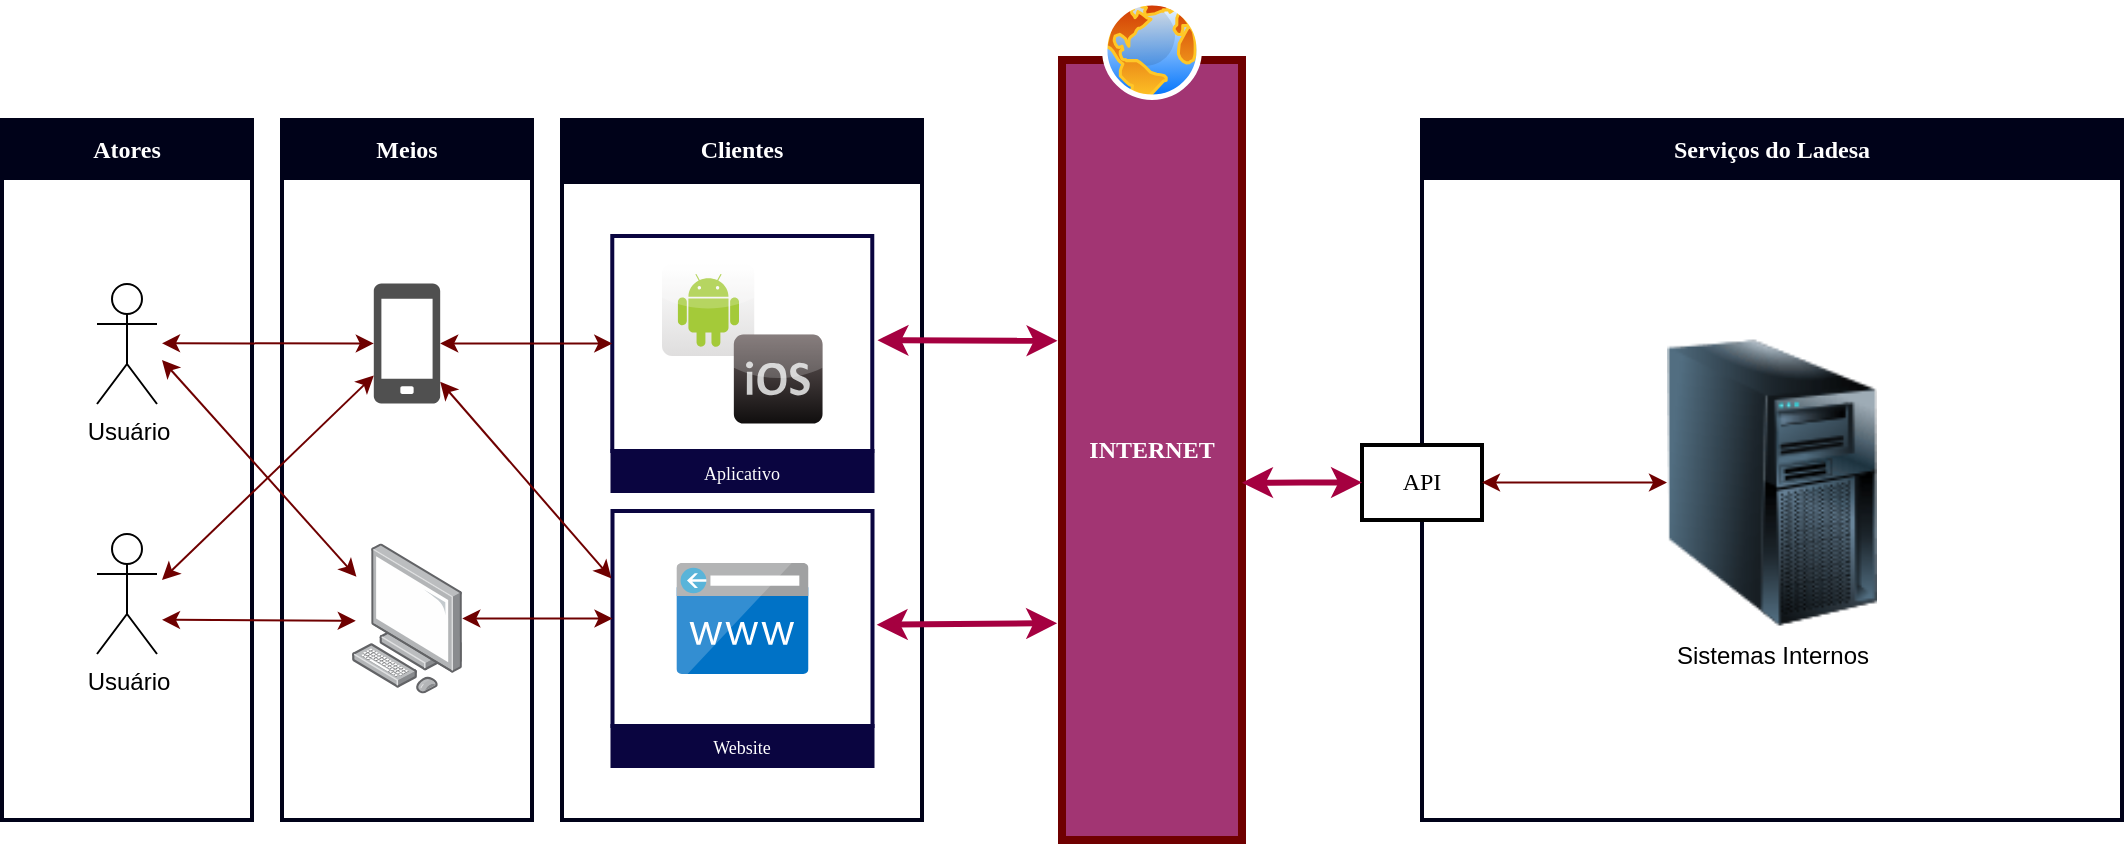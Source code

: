 <mxfile version="24.6.4" type="device">
  <diagram name="Página-1" id="wx-o-10YYm63Rk46Rlhf">
    <mxGraphModel dx="214" dy="161" grid="1" gridSize="10" guides="1" tooltips="1" connect="1" arrows="1" fold="1" page="1" pageScale="1" pageWidth="690" pageHeight="980" math="0" shadow="0">
      <root>
        <mxCell id="0" />
        <mxCell id="1" parent="0" />
        <mxCell id="ETqfE5K8ogx2RwTTf28K-8" value="" style="image;sketch=0;aspect=fixed;html=1;points=[];align=center;fontSize=12;image=img/lib/mscae/Web_App_Firewall.svg;" vertex="1" parent="1">
          <mxGeometry x="790" y="290" width="70" height="70" as="geometry" />
        </mxCell>
        <mxCell id="ETqfE5K8ogx2RwTTf28K-52" value="" style="group" vertex="1" connectable="0" parent="1">
          <mxGeometry x="330" y="170" width="180" height="350" as="geometry" />
        </mxCell>
        <mxCell id="ETqfE5K8ogx2RwTTf28K-24" value="" style="rounded=0;whiteSpace=wrap;html=1;strokeWidth=2;strokeColor=#000219;" vertex="1" parent="ETqfE5K8ogx2RwTTf28K-52">
          <mxGeometry y="31" width="180" height="319" as="geometry" />
        </mxCell>
        <mxCell id="ETqfE5K8ogx2RwTTf28K-25" value="&lt;font face=&quot;Gitlab Mono&quot; color=&quot;#ffffff&quot;&gt;&lt;b&gt;Clientes&lt;/b&gt;&lt;/font&gt;" style="text;html=1;align=center;verticalAlign=middle;whiteSpace=wrap;rounded=0;fillColor=#000219;strokeColor=#000219;strokeWidth=2;" vertex="1" parent="ETqfE5K8ogx2RwTTf28K-52">
          <mxGeometry width="180" height="30" as="geometry" />
        </mxCell>
        <mxCell id="ETqfE5K8ogx2RwTTf28K-51" value="" style="group" vertex="1" connectable="0" parent="ETqfE5K8ogx2RwTTf28K-52">
          <mxGeometry x="25.14" y="58" width="130.11" height="265" as="geometry" />
        </mxCell>
        <mxCell id="ETqfE5K8ogx2RwTTf28K-39" value="" style="group" vertex="1" connectable="0" parent="ETqfE5K8ogx2RwTTf28K-51">
          <mxGeometry width="130.11" height="127.5" as="geometry" />
        </mxCell>
        <mxCell id="ETqfE5K8ogx2RwTTf28K-31" value="" style="rounded=0;whiteSpace=wrap;html=1;strokeColor=#0A0540;strokeWidth=2;glass=0;" vertex="1" parent="ETqfE5K8ogx2RwTTf28K-39">
          <mxGeometry width="130" height="107.5" as="geometry" />
        </mxCell>
        <mxCell id="ETqfE5K8ogx2RwTTf28K-34" value="" style="group" vertex="1" connectable="0" parent="ETqfE5K8ogx2RwTTf28K-39">
          <mxGeometry x="24.86" y="13.75" width="80.27" height="80" as="geometry" />
        </mxCell>
        <mxCell id="ETqfE5K8ogx2RwTTf28K-29" value="" style="dashed=0;outlineConnect=0;html=1;align=center;labelPosition=center;verticalLabelPosition=bottom;verticalAlign=top;shape=mxgraph.webicons.android;gradientColor=#DFDEDE" vertex="1" parent="ETqfE5K8ogx2RwTTf28K-34">
          <mxGeometry width="46.122" height="46.222" as="geometry" />
        </mxCell>
        <mxCell id="ETqfE5K8ogx2RwTTf28K-30" value="" style="dashed=0;outlineConnect=0;html=1;align=center;labelPosition=center;verticalLabelPosition=bottom;verticalAlign=top;shape=mxgraph.webicons.ios;fillColor=#695D5D;gradientColor=#100E0E" vertex="1" parent="ETqfE5K8ogx2RwTTf28K-34">
          <mxGeometry x="35.922" y="35.556" width="44.348" height="44.444" as="geometry" />
        </mxCell>
        <mxCell id="ETqfE5K8ogx2RwTTf28K-38" value="" style="group" vertex="1" connectable="0" parent="ETqfE5K8ogx2RwTTf28K-39">
          <mxGeometry x="0.11" y="107.5" width="130" height="20" as="geometry" />
        </mxCell>
        <mxCell id="ETqfE5K8ogx2RwTTf28K-33" value="&lt;p style=&quot;line-height: 100%;&quot;&gt;&lt;br&gt;&lt;/p&gt;" style="text;html=1;align=center;verticalAlign=middle;whiteSpace=wrap;rounded=0;fillColor=#0A0540;strokeColor=#0A0540;strokeWidth=2;" vertex="1" parent="ETqfE5K8ogx2RwTTf28K-38">
          <mxGeometry width="130" height="20" as="geometry" />
        </mxCell>
        <mxCell id="ETqfE5K8ogx2RwTTf28K-36" value="&lt;span style=&quot;color: rgb(255, 255, 255); font-family: &amp;quot;Gitlab Mono&amp;quot;;&quot;&gt;&lt;font style=&quot;font-size: 9px;&quot;&gt;Aplicativo&lt;/font&gt;&lt;/span&gt;" style="text;html=1;align=center;verticalAlign=middle;whiteSpace=wrap;rounded=0;" vertex="1" parent="ETqfE5K8ogx2RwTTf28K-38">
          <mxGeometry width="130" height="20" as="geometry" />
        </mxCell>
        <mxCell id="ETqfE5K8ogx2RwTTf28K-48" value="" style="group" vertex="1" connectable="0" parent="ETqfE5K8ogx2RwTTf28K-51">
          <mxGeometry x="0.11" y="137.5" width="130" height="127.5" as="geometry" />
        </mxCell>
        <mxCell id="ETqfE5K8ogx2RwTTf28K-41" value="" style="rounded=0;whiteSpace=wrap;html=1;strokeColor=#0A0540;strokeWidth=2;glass=0;" vertex="1" parent="ETqfE5K8ogx2RwTTf28K-48">
          <mxGeometry width="130" height="107.5" as="geometry" />
        </mxCell>
        <mxCell id="ETqfE5K8ogx2RwTTf28K-45" value="" style="group" vertex="1" connectable="0" parent="ETqfE5K8ogx2RwTTf28K-48">
          <mxGeometry y="107.5" width="130" height="20" as="geometry" />
        </mxCell>
        <mxCell id="ETqfE5K8ogx2RwTTf28K-46" value="&lt;p style=&quot;line-height: 100%;&quot;&gt;&lt;br&gt;&lt;/p&gt;" style="text;html=1;align=center;verticalAlign=middle;whiteSpace=wrap;rounded=0;fillColor=#0A0540;strokeColor=#0A0540;strokeWidth=2;" vertex="1" parent="ETqfE5K8ogx2RwTTf28K-45">
          <mxGeometry width="130" height="20" as="geometry" />
        </mxCell>
        <mxCell id="ETqfE5K8ogx2RwTTf28K-47" value="&lt;span style=&quot;color: rgb(255, 255, 255); font-family: &amp;quot;Gitlab Mono&amp;quot;;&quot;&gt;&lt;font style=&quot;font-size: 9px;&quot;&gt;Website&lt;/font&gt;&lt;/span&gt;" style="text;html=1;align=center;verticalAlign=middle;whiteSpace=wrap;rounded=0;" vertex="1" parent="ETqfE5K8ogx2RwTTf28K-45">
          <mxGeometry width="130" height="20" as="geometry" />
        </mxCell>
        <mxCell id="ETqfE5K8ogx2RwTTf28K-28" value="" style="image;sketch=0;aspect=fixed;html=1;points=[];align=center;fontSize=12;image=img/lib/mscae/CustomDomain.svg;" vertex="1" parent="ETqfE5K8ogx2RwTTf28K-48">
          <mxGeometry x="32" y="26.03" width="66" height="55.44" as="geometry" />
        </mxCell>
        <mxCell id="ETqfE5K8ogx2RwTTf28K-53" value="" style="group" vertex="1" connectable="0" parent="1">
          <mxGeometry x="50" y="170" width="125" height="350" as="geometry" />
        </mxCell>
        <mxCell id="ETqfE5K8ogx2RwTTf28K-14" value="" style="rounded=0;whiteSpace=wrap;html=1;strokeWidth=2;strokeColor=#000219;" vertex="1" parent="ETqfE5K8ogx2RwTTf28K-53">
          <mxGeometry width="125" height="350" as="geometry" />
        </mxCell>
        <mxCell id="ETqfE5K8ogx2RwTTf28K-1" value="Usuário" style="shape=umlActor;verticalLabelPosition=bottom;verticalAlign=top;html=1;outlineConnect=0;" vertex="1" parent="ETqfE5K8ogx2RwTTf28K-53">
          <mxGeometry x="47.5" y="82" width="30" height="60" as="geometry" />
        </mxCell>
        <mxCell id="ETqfE5K8ogx2RwTTf28K-15" value="&lt;font face=&quot;Gitlab Mono&quot; color=&quot;#ffffff&quot;&gt;&lt;b&gt;Atores&lt;/b&gt;&lt;/font&gt;" style="text;html=1;align=center;verticalAlign=middle;whiteSpace=wrap;rounded=0;fillColor=#000219;" vertex="1" parent="ETqfE5K8ogx2RwTTf28K-53">
          <mxGeometry width="125" height="30" as="geometry" />
        </mxCell>
        <mxCell id="ETqfE5K8ogx2RwTTf28K-2" value="Usuário" style="shape=umlActor;verticalLabelPosition=bottom;verticalAlign=top;html=1;outlineConnect=0;" vertex="1" parent="ETqfE5K8ogx2RwTTf28K-53">
          <mxGeometry x="47.5" y="207" width="30" height="60" as="geometry" />
        </mxCell>
        <mxCell id="ETqfE5K8ogx2RwTTf28K-54" value="" style="group" vertex="1" connectable="0" parent="1">
          <mxGeometry x="190" y="170" width="125" height="350" as="geometry" />
        </mxCell>
        <mxCell id="ETqfE5K8ogx2RwTTf28K-16" value="" style="rounded=0;whiteSpace=wrap;html=1;strokeWidth=2;strokeColor=#000219;" vertex="1" parent="ETqfE5K8ogx2RwTTf28K-54">
          <mxGeometry width="125" height="350" as="geometry" />
        </mxCell>
        <mxCell id="ETqfE5K8ogx2RwTTf28K-19" value="&lt;font face=&quot;Gitlab Mono&quot; color=&quot;#ffffff&quot;&gt;&lt;b&gt;Meios&lt;/b&gt;&lt;/font&gt;" style="text;html=1;align=center;verticalAlign=middle;whiteSpace=wrap;rounded=0;fillColor=#000219;" vertex="1" parent="ETqfE5K8ogx2RwTTf28K-54">
          <mxGeometry width="125" height="30" as="geometry" />
        </mxCell>
        <mxCell id="ETqfE5K8ogx2RwTTf28K-22" value="" style="sketch=0;pointerEvents=1;shadow=0;dashed=0;html=1;strokeColor=none;fillColor=#505050;labelPosition=center;verticalLabelPosition=bottom;verticalAlign=top;outlineConnect=0;align=center;shape=mxgraph.office.devices.cell_phone_generic;" vertex="1" parent="ETqfE5K8ogx2RwTTf28K-54">
          <mxGeometry x="45.9" y="81.75" width="33.19" height="60" as="geometry" />
        </mxCell>
        <mxCell id="ETqfE5K8ogx2RwTTf28K-23" value="" style="image;points=[];aspect=fixed;html=1;align=center;shadow=0;dashed=0;image=img/lib/allied_telesis/computer_and_terminals/Personal_Computer.svg;" vertex="1" parent="ETqfE5K8ogx2RwTTf28K-54">
          <mxGeometry x="34.84" y="211.77" width="55.31" height="74.96" as="geometry" />
        </mxCell>
        <mxCell id="ETqfE5K8ogx2RwTTf28K-55" value="" style="rounded=0;orthogonalLoop=1;jettySize=auto;html=1;startArrow=classic;startFill=1;strokeWidth=1;entryX=0;entryY=0.5;entryDx=0;entryDy=0;fillColor=#a20025;strokeColor=#6F0000;" edge="1" parent="1" source="ETqfE5K8ogx2RwTTf28K-22" target="ETqfE5K8ogx2RwTTf28K-31">
          <mxGeometry relative="1" as="geometry" />
        </mxCell>
        <mxCell id="ETqfE5K8ogx2RwTTf28K-56" style="rounded=1;orthogonalLoop=1;jettySize=auto;html=1;entryX=0;entryY=0.5;entryDx=0;entryDy=0;strokeWidth=1;startArrow=classic;startFill=1;curved=0;fillColor=#a20025;strokeColor=#6F0000;" edge="1" parent="1" source="ETqfE5K8ogx2RwTTf28K-23" target="ETqfE5K8ogx2RwTTf28K-41">
          <mxGeometry relative="1" as="geometry" />
        </mxCell>
        <mxCell id="ETqfE5K8ogx2RwTTf28K-57" style="rounded=1;orthogonalLoop=1;jettySize=auto;html=1;curved=0;startArrow=classic;startFill=1;strokeWidth=1;fillColor=#a20025;strokeColor=#6F0000;exitX=0.64;exitY=0.657;exitDx=0;exitDy=0;exitPerimeter=0;" edge="1" parent="1" source="ETqfE5K8ogx2RwTTf28K-14" target="ETqfE5K8ogx2RwTTf28K-22">
          <mxGeometry relative="1" as="geometry">
            <mxPoint x="130" y="280" as="sourcePoint" />
          </mxGeometry>
        </mxCell>
        <mxCell id="ETqfE5K8ogx2RwTTf28K-58" style="rounded=0;orthogonalLoop=1;jettySize=auto;html=1;entryX=-0.004;entryY=0.314;entryDx=0;entryDy=0;startArrow=classic;startFill=1;strokeWidth=1;entryPerimeter=0;fillColor=#a20025;strokeColor=#6F0000;" edge="1" parent="1" source="ETqfE5K8ogx2RwTTf28K-22" target="ETqfE5K8ogx2RwTTf28K-41">
          <mxGeometry relative="1" as="geometry" />
        </mxCell>
        <mxCell id="ETqfE5K8ogx2RwTTf28K-60" style="rounded=1;orthogonalLoop=1;jettySize=auto;html=1;curved=0;startArrow=classic;startFill=1;strokeWidth=1;fillColor=#a20025;strokeColor=#6F0000;exitX=0.64;exitY=0.319;exitDx=0;exitDy=0;exitPerimeter=0;" edge="1" parent="1" source="ETqfE5K8ogx2RwTTf28K-14" target="ETqfE5K8ogx2RwTTf28K-22">
          <mxGeometry relative="1" as="geometry">
            <mxPoint x="138" y="295" as="sourcePoint" />
            <mxPoint x="246" y="313" as="targetPoint" />
          </mxGeometry>
        </mxCell>
        <mxCell id="ETqfE5K8ogx2RwTTf28K-61" style="rounded=0;orthogonalLoop=1;jettySize=auto;html=1;startArrow=classic;startFill=1;fillColor=#a20025;strokeColor=#6F0000;exitX=0.64;exitY=0.714;exitDx=0;exitDy=0;exitPerimeter=0;entryX=0.037;entryY=0.515;entryDx=0;entryDy=0;entryPerimeter=0;strokeWidth=1;" edge="1" parent="1" source="ETqfE5K8ogx2RwTTf28K-14" target="ETqfE5K8ogx2RwTTf28K-23">
          <mxGeometry relative="1" as="geometry" />
        </mxCell>
        <mxCell id="ETqfE5K8ogx2RwTTf28K-62" style="rounded=1;orthogonalLoop=1;jettySize=auto;html=1;entryX=0.043;entryY=0.222;entryDx=0;entryDy=0;entryPerimeter=0;fillColor=#a20025;strokeColor=#6F0000;curved=0;startArrow=classic;startFill=1;strokeWidth=1;" edge="1" parent="1" target="ETqfE5K8ogx2RwTTf28K-23">
          <mxGeometry relative="1" as="geometry">
            <mxPoint x="130" y="290" as="sourcePoint" />
          </mxGeometry>
        </mxCell>
        <mxCell id="ETqfE5K8ogx2RwTTf28K-63" value="&lt;font face=&quot;Gitlab Mono&quot;&gt;&lt;b&gt;INTERNET&lt;/b&gt;&lt;/font&gt;" style="rounded=0;whiteSpace=wrap;html=1;strokeWidth=4;fillColor=#A23573;fontColor=#ffffff;strokeColor=#6F0000;" vertex="1" parent="1">
          <mxGeometry x="580" y="140" width="90" height="390" as="geometry" />
        </mxCell>
        <mxCell id="ETqfE5K8ogx2RwTTf28K-64" value="" style="image;aspect=fixed;perimeter=ellipsePerimeter;html=1;align=center;shadow=0;dashed=0;spacingTop=3;image=img/lib/active_directory/internet_globe.svg;" vertex="1" parent="1">
          <mxGeometry x="600" y="110" width="50" height="50" as="geometry" />
        </mxCell>
        <mxCell id="ETqfE5K8ogx2RwTTf28K-67" value="" style="rounded=0;whiteSpace=wrap;html=1;strokeWidth=2;strokeColor=#000219;" vertex="1" parent="1">
          <mxGeometry x="760" y="170" width="350" height="350" as="geometry" />
        </mxCell>
        <mxCell id="ETqfE5K8ogx2RwTTf28K-69" value="&lt;font face=&quot;Gitlab Mono&quot; color=&quot;#ffffff&quot;&gt;&lt;b&gt;Serviços do Ladesa&lt;/b&gt;&lt;/font&gt;" style="text;html=1;align=center;verticalAlign=middle;whiteSpace=wrap;rounded=0;fillColor=#000219;" vertex="1" parent="1">
          <mxGeometry x="760" y="170" width="350" height="30" as="geometry" />
        </mxCell>
        <mxCell id="ETqfE5K8ogx2RwTTf28K-71" value="API" style="rounded=0;whiteSpace=wrap;html=1;fontFamily=Gitlab Mono;strokeWidth=2;" vertex="1" parent="1">
          <mxGeometry x="730" y="332.5" width="60" height="37.5" as="geometry" />
        </mxCell>
        <mxCell id="ETqfE5K8ogx2RwTTf28K-73" value="" style="endArrow=classic;startArrow=classic;html=1;rounded=0;strokeWidth=3;fillColor=#d80073;strokeColor=#A50040;startFill=1;entryX=-0.025;entryY=0.36;entryDx=0;entryDy=0;entryPerimeter=0;exitX=1.02;exitY=0.485;exitDx=0;exitDy=0;exitPerimeter=0;" edge="1" parent="1" source="ETqfE5K8ogx2RwTTf28K-31" target="ETqfE5K8ogx2RwTTf28K-63">
          <mxGeometry width="50" height="50" relative="1" as="geometry">
            <mxPoint x="520" y="280" as="sourcePoint" />
            <mxPoint x="560" y="280" as="targetPoint" />
          </mxGeometry>
        </mxCell>
        <mxCell id="ETqfE5K8ogx2RwTTf28K-74" style="rounded=0;orthogonalLoop=1;jettySize=auto;html=1;startArrow=classic;startFill=1;strokeWidth=3;entryX=-0.027;entryY=0.722;entryDx=0;entryDy=0;entryPerimeter=0;fillColor=#d80073;strokeColor=#A50040;exitX=1.016;exitY=0.529;exitDx=0;exitDy=0;exitPerimeter=0;" edge="1" parent="1" source="ETqfE5K8ogx2RwTTf28K-41" target="ETqfE5K8ogx2RwTTf28K-63">
          <mxGeometry relative="1" as="geometry">
            <mxPoint x="520" y="420" as="sourcePoint" />
          </mxGeometry>
        </mxCell>
        <mxCell id="ETqfE5K8ogx2RwTTf28K-78" value="" style="edgeStyle=orthogonalEdgeStyle;rounded=0;orthogonalLoop=1;jettySize=auto;html=1;fillColor=#a20025;strokeColor=#6F0000;strokeWidth=1;startArrow=classic;startFill=1;" edge="1" parent="1" source="ETqfE5K8ogx2RwTTf28K-75" target="ETqfE5K8ogx2RwTTf28K-71">
          <mxGeometry relative="1" as="geometry" />
        </mxCell>
        <mxCell id="ETqfE5K8ogx2RwTTf28K-75" value="Sistemas Internos" style="image;html=1;image=img/lib/clip_art/computers/Server_Tower_128x128.png" vertex="1" parent="1">
          <mxGeometry x="882.5" y="278.75" width="105" height="145" as="geometry" />
        </mxCell>
        <mxCell id="ETqfE5K8ogx2RwTTf28K-79" style="edgeStyle=orthogonalEdgeStyle;rounded=0;orthogonalLoop=1;jettySize=auto;html=1;entryX=1;entryY=0.542;entryDx=0;entryDy=0;entryPerimeter=0;startArrow=classic;startFill=1;strokeWidth=3;fillColor=#d80073;strokeColor=#A50040;" edge="1" parent="1" source="ETqfE5K8ogx2RwTTf28K-71" target="ETqfE5K8ogx2RwTTf28K-63">
          <mxGeometry relative="1" as="geometry" />
        </mxCell>
      </root>
    </mxGraphModel>
  </diagram>
</mxfile>
